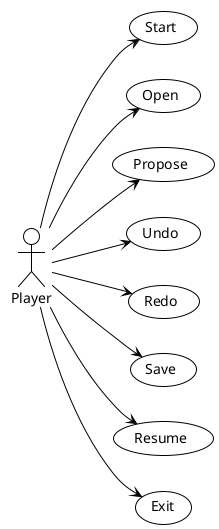 @startuml use-case-core
!theme plain
left to right direction

actor Player

usecase Start
usecase Open
usecase Propose
usecase Undo
usecase Redo
usecase Save
usecase Resume
usecase Exit

Player -->(Start)
Player -->(Open)
Player -->(Propose)
Player -->(Undo)
Player -->(Redo)
Player -->(Save)
Player -->(Resume)
Player -->(Exit)

@enduml